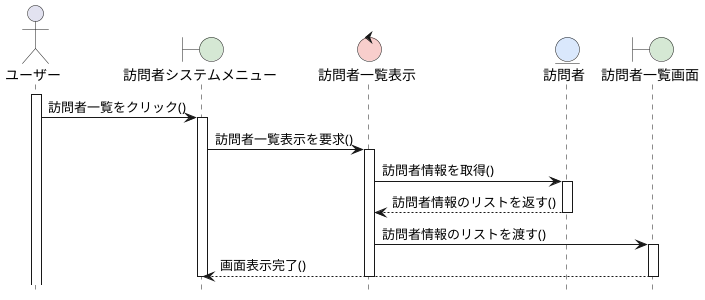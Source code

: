 @startuml

hide footbox
skinparam boundaryBackgroundColor #D5E8D4
skinparam controlBackgroundColor  #F8CECC
skinparam entityBackgroundColor   #DAE8FC
' ロバストネス図の要素をシーケンス図に変換
actor ユーザー

boundary "訪問者システムメニュー" as Menu
control "訪問者一覧表示" as ListControl
entity "訪問者" as Visitor
boundary "訪問者一覧画面" as ListView

' シーケンスの実行
activate ユーザー
ユーザー -> Menu: 訪問者一覧をクリック()
activate Menu

Menu -> ListControl: 訪問者一覧表示を要求()
activate ListControl

ListControl -> Visitor: 訪問者情報を取得()
activate Visitor
Visitor --> ListControl: 訪問者情報のリストを返す()
deactivate Visitor

ListControl -> ListView: 訪問者情報のリストを渡す()
activate ListView

ListView --> Menu: 画面表示完了()
deactivate ListView
deactivate ListControl
deactivate Menu

@enduml